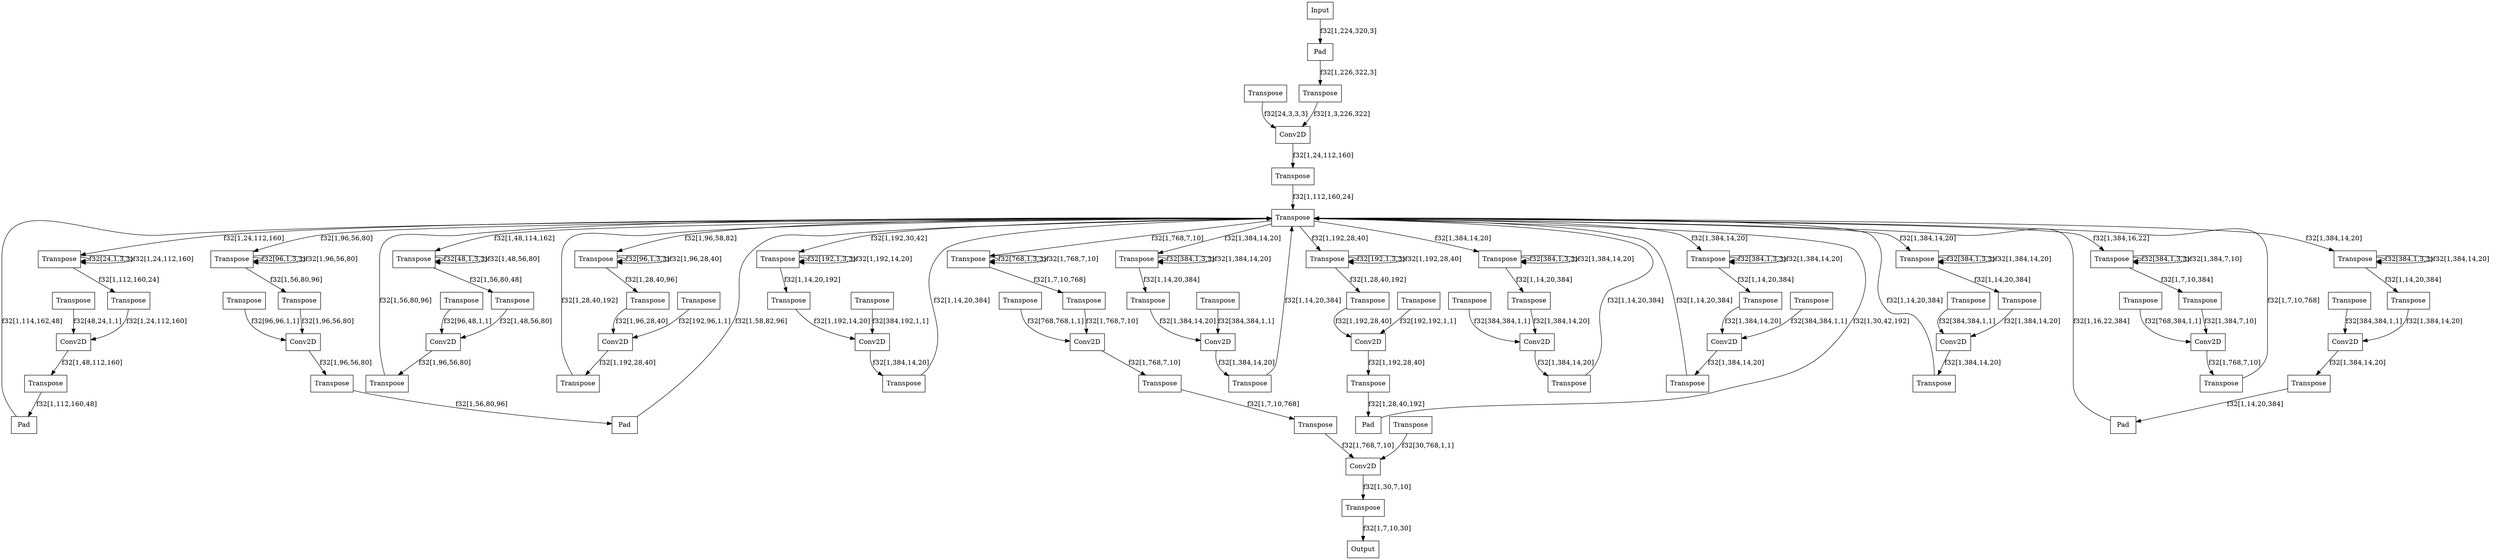 digraph "graph" {
node [shape="record"]
"mobilenet_0.75_224/conv1_pad/Pad" [label="{Pad}"]
"mobilenet_0.75_224/conv1_relu/Relu6/in_tp" [label="{Transpose}"]
"mobilenet_0.75_224/conv1_relu/Relu6/weights_tp" [label="{Transpose}"]
"mobilenet_0.75_224/conv1_relu/Relu6/conv" [label="{Conv2D}"]
"mobilenet_0.75_224/conv1_relu/Relu6/out_tp" [label="{Transpose}"]
"" [label="{Transpose}"]
"mobilenet_0.75_224/conv_dw_1_relu/Relu6" [label="{Transpose}"]
"mobilenet_0.75_224/conv_dw_1_relu/Relu6" [label="{Conv2D}"]
"mobilenet_0.75_224/conv_dw_1_relu/Relu6" [label="{Transpose}"]
"mobilenet_0.75_224/conv_pw_1_relu/Relu6/in_tp" [label="{Transpose}"]
"mobilenet_0.75_224/conv_pw_1_relu/Relu6/weights_tp" [label="{Transpose}"]
"mobilenet_0.75_224/conv_pw_1_relu/Relu6/conv" [label="{Conv2D}"]
"mobilenet_0.75_224/conv_pw_1_relu/Relu6/out_tp" [label="{Transpose}"]
"mobilenet_0.75_224/conv_pad_2/Pad" [label="{Pad}"]
"" [label="{Transpose}"]
"mobilenet_0.75_224/conv_dw_2_relu/Relu6" [label="{Transpose}"]
"mobilenet_0.75_224/conv_dw_2_relu/Relu6" [label="{Conv2D}"]
"mobilenet_0.75_224/conv_dw_2_relu/Relu6" [label="{Transpose}"]
"mobilenet_0.75_224/conv_pw_2_relu/Relu6/in_tp" [label="{Transpose}"]
"mobilenet_0.75_224/conv_pw_2_relu/Relu6/weights_tp" [label="{Transpose}"]
"mobilenet_0.75_224/conv_pw_2_relu/Relu6/conv" [label="{Conv2D}"]
"mobilenet_0.75_224/conv_pw_2_relu/Relu6/out_tp" [label="{Transpose}"]
"" [label="{Transpose}"]
"mobilenet_0.75_224/conv_dw_3_relu/Relu6" [label="{Transpose}"]
"mobilenet_0.75_224/conv_dw_3_relu/Relu6" [label="{Conv2D}"]
"mobilenet_0.75_224/conv_dw_3_relu/Relu6" [label="{Transpose}"]
"mobilenet_0.75_224/conv_pw_3_relu/Relu6/in_tp" [label="{Transpose}"]
"mobilenet_0.75_224/conv_pw_3_relu/Relu6/weights_tp" [label="{Transpose}"]
"mobilenet_0.75_224/conv_pw_3_relu/Relu6/conv" [label="{Conv2D}"]
"mobilenet_0.75_224/conv_pw_3_relu/Relu6/out_tp" [label="{Transpose}"]
"mobilenet_0.75_224/conv_pad_4/Pad" [label="{Pad}"]
"" [label="{Transpose}"]
"mobilenet_0.75_224/conv_dw_4_relu/Relu6" [label="{Transpose}"]
"mobilenet_0.75_224/conv_dw_4_relu/Relu6" [label="{Conv2D}"]
"mobilenet_0.75_224/conv_dw_4_relu/Relu6" [label="{Transpose}"]
"mobilenet_0.75_224/conv_pw_4_relu/Relu6/in_tp" [label="{Transpose}"]
"mobilenet_0.75_224/conv_pw_4_relu/Relu6/weights_tp" [label="{Transpose}"]
"mobilenet_0.75_224/conv_pw_4_relu/Relu6/conv" [label="{Conv2D}"]
"mobilenet_0.75_224/conv_pw_4_relu/Relu6/out_tp" [label="{Transpose}"]
"" [label="{Transpose}"]
"mobilenet_0.75_224/conv_dw_5_relu/Relu6" [label="{Transpose}"]
"mobilenet_0.75_224/conv_dw_5_relu/Relu6" [label="{Conv2D}"]
"mobilenet_0.75_224/conv_dw_5_relu/Relu6" [label="{Transpose}"]
"mobilenet_0.75_224/conv_pw_5_relu/Relu6/in_tp" [label="{Transpose}"]
"mobilenet_0.75_224/conv_pw_5_relu/Relu6/weights_tp" [label="{Transpose}"]
"mobilenet_0.75_224/conv_pw_5_relu/Relu6/conv" [label="{Conv2D}"]
"mobilenet_0.75_224/conv_pw_5_relu/Relu6/out_tp" [label="{Transpose}"]
"mobilenet_0.75_224/conv_pad_6/Pad" [label="{Pad}"]
"" [label="{Transpose}"]
"mobilenet_0.75_224/conv_dw_6_relu/Relu6" [label="{Transpose}"]
"mobilenet_0.75_224/conv_dw_6_relu/Relu6" [label="{Conv2D}"]
"mobilenet_0.75_224/conv_dw_6_relu/Relu6" [label="{Transpose}"]
"mobilenet_0.75_224/conv_pw_6_relu/Relu6/in_tp" [label="{Transpose}"]
"mobilenet_0.75_224/conv_pw_6_relu/Relu6/weights_tp" [label="{Transpose}"]
"mobilenet_0.75_224/conv_pw_6_relu/Relu6/conv" [label="{Conv2D}"]
"mobilenet_0.75_224/conv_pw_6_relu/Relu6/out_tp" [label="{Transpose}"]
"" [label="{Transpose}"]
"mobilenet_0.75_224/conv_dw_7_relu/Relu6" [label="{Transpose}"]
"mobilenet_0.75_224/conv_dw_7_relu/Relu6" [label="{Conv2D}"]
"mobilenet_0.75_224/conv_dw_7_relu/Relu6" [label="{Transpose}"]
"mobilenet_0.75_224/conv_pw_7_relu/Relu6/in_tp" [label="{Transpose}"]
"mobilenet_0.75_224/conv_pw_7_relu/Relu6/weights_tp" [label="{Transpose}"]
"mobilenet_0.75_224/conv_pw_7_relu/Relu6/conv" [label="{Conv2D}"]
"mobilenet_0.75_224/conv_pw_7_relu/Relu6/out_tp" [label="{Transpose}"]
"" [label="{Transpose}"]
"mobilenet_0.75_224/conv_dw_8_relu/Relu6" [label="{Transpose}"]
"mobilenet_0.75_224/conv_dw_8_relu/Relu6" [label="{Conv2D}"]
"mobilenet_0.75_224/conv_dw_8_relu/Relu6" [label="{Transpose}"]
"mobilenet_0.75_224/conv_pw_8_relu/Relu6/in_tp" [label="{Transpose}"]
"mobilenet_0.75_224/conv_pw_8_relu/Relu6/weights_tp" [label="{Transpose}"]
"mobilenet_0.75_224/conv_pw_8_relu/Relu6/conv" [label="{Conv2D}"]
"mobilenet_0.75_224/conv_pw_8_relu/Relu6/out_tp" [label="{Transpose}"]
"" [label="{Transpose}"]
"mobilenet_0.75_224/conv_dw_9_relu/Relu6" [label="{Transpose}"]
"mobilenet_0.75_224/conv_dw_9_relu/Relu6" [label="{Conv2D}"]
"mobilenet_0.75_224/conv_dw_9_relu/Relu6" [label="{Transpose}"]
"mobilenet_0.75_224/conv_pw_9_relu/Relu6/in_tp" [label="{Transpose}"]
"mobilenet_0.75_224/conv_pw_9_relu/Relu6/weights_tp" [label="{Transpose}"]
"mobilenet_0.75_224/conv_pw_9_relu/Relu6/conv" [label="{Conv2D}"]
"mobilenet_0.75_224/conv_pw_9_relu/Relu6/out_tp" [label="{Transpose}"]
"" [label="{Transpose}"]
"mobilenet_0.75_224/conv_dw_10_relu/Relu6" [label="{Transpose}"]
"mobilenet_0.75_224/conv_dw_10_relu/Relu6" [label="{Conv2D}"]
"mobilenet_0.75_224/conv_dw_10_relu/Relu6" [label="{Transpose}"]
"mobilenet_0.75_224/conv_pw_10_relu/Relu6/in_tp" [label="{Transpose}"]
"mobilenet_0.75_224/conv_pw_10_relu/Relu6/weights_tp" [label="{Transpose}"]
"mobilenet_0.75_224/conv_pw_10_relu/Relu6/conv" [label="{Conv2D}"]
"mobilenet_0.75_224/conv_pw_10_relu/Relu6/out_tp" [label="{Transpose}"]
"" [label="{Transpose}"]
"mobilenet_0.75_224/conv_dw_11_relu/Relu6" [label="{Transpose}"]
"mobilenet_0.75_224/conv_dw_11_relu/Relu6" [label="{Conv2D}"]
"mobilenet_0.75_224/conv_dw_11_relu/Relu6" [label="{Transpose}"]
"mobilenet_0.75_224/conv_pw_11_relu/Relu6/in_tp" [label="{Transpose}"]
"mobilenet_0.75_224/conv_pw_11_relu/Relu6/weights_tp" [label="{Transpose}"]
"mobilenet_0.75_224/conv_pw_11_relu/Relu6/conv" [label="{Conv2D}"]
"mobilenet_0.75_224/conv_pw_11_relu/Relu6/out_tp" [label="{Transpose}"]
"mobilenet_0.75_224/conv_pad_12/Pad" [label="{Pad}"]
"" [label="{Transpose}"]
"mobilenet_0.75_224/conv_dw_12_relu/Relu6" [label="{Transpose}"]
"mobilenet_0.75_224/conv_dw_12_relu/Relu6" [label="{Conv2D}"]
"mobilenet_0.75_224/conv_dw_12_relu/Relu6" [label="{Transpose}"]
"mobilenet_0.75_224/conv_pw_12_relu/Relu6/in_tp" [label="{Transpose}"]
"mobilenet_0.75_224/conv_pw_12_relu/Relu6/weights_tp" [label="{Transpose}"]
"mobilenet_0.75_224/conv_pw_12_relu/Relu6/conv" [label="{Conv2D}"]
"mobilenet_0.75_224/conv_pw_12_relu/Relu6/out_tp" [label="{Transpose}"]
"" [label="{Transpose}"]
"mobilenet_0.75_224/conv_dw_13_relu/Relu6" [label="{Transpose}"]
"mobilenet_0.75_224/conv_dw_13_relu/Relu6" [label="{Conv2D}"]
"mobilenet_0.75_224/conv_dw_13_relu/Relu6" [label="{Transpose}"]
"mobilenet_0.75_224/conv_pw_13_relu/Relu6/in_tp" [label="{Transpose}"]
"mobilenet_0.75_224/conv_pw_13_relu/Relu6/weights_tp" [label="{Transpose}"]
"mobilenet_0.75_224/conv_pw_13_relu/Relu6/conv" [label="{Conv2D}"]
"mobilenet_0.75_224/conv_pw_13_relu/Relu6/out_tp" [label="{Transpose}"]
"detection_layer_30/BiasAdd/in_tp" [label="{Transpose}"]
"detection_layer_30/BiasAdd/weights_tp" [label="{Transpose}"]
"detection_layer_30/BiasAdd/conv" [label="{Conv2D}"]
"detection_layer_30/BiasAdd/out_tp" [label="{Transpose}"]
"input_1" [label="{Input}"]
"detection_layer_30/BiasAdd" [label="{Output}"]
"mobilenet_0.75_224/conv1_pad/Pad"->"mobilenet_0.75_224/conv1_relu/Relu6/in_tp" [label="f32[1,226,322,3]"]
"mobilenet_0.75_224/conv1_relu/Relu6/in_tp"->"mobilenet_0.75_224/conv1_relu/Relu6/conv" [label="f32[1,3,226,322]"]
"mobilenet_0.75_224/conv1_relu/Relu6/weights_tp"->"mobilenet_0.75_224/conv1_relu/Relu6/conv" [label="f32[24,3,3,3]"]
"mobilenet_0.75_224/conv1_relu/Relu6/conv"->"mobilenet_0.75_224/conv1_relu/Relu6/out_tp" [label="f32[1,24,112,160]"]
"mobilenet_0.75_224/conv1_relu/Relu6/out_tp"->"" [label="f32[1,112,160,24]"]
""->"mobilenet_0.75_224/conv_dw_1_relu/Relu6" [label="f32[1,24,112,160]"]
"mobilenet_0.75_224/conv_dw_1_relu/Relu6"->"mobilenet_0.75_224/conv_dw_1_relu/Relu6" [label="f32[24,1,3,3]"]
"mobilenet_0.75_224/conv_dw_1_relu/Relu6"->"mobilenet_0.75_224/conv_dw_1_relu/Relu6" [label="f32[1,24,112,160]"]
"mobilenet_0.75_224/conv_dw_1_relu/Relu6"->"mobilenet_0.75_224/conv_pw_1_relu/Relu6/in_tp" [label="f32[1,112,160,24]"]
"mobilenet_0.75_224/conv_pw_1_relu/Relu6/in_tp"->"mobilenet_0.75_224/conv_pw_1_relu/Relu6/conv" [label="f32[1,24,112,160]"]
"mobilenet_0.75_224/conv_pw_1_relu/Relu6/weights_tp"->"mobilenet_0.75_224/conv_pw_1_relu/Relu6/conv" [label="f32[48,24,1,1]"]
"mobilenet_0.75_224/conv_pw_1_relu/Relu6/conv"->"mobilenet_0.75_224/conv_pw_1_relu/Relu6/out_tp" [label="f32[1,48,112,160]"]
"mobilenet_0.75_224/conv_pw_1_relu/Relu6/out_tp"->"mobilenet_0.75_224/conv_pad_2/Pad" [label="f32[1,112,160,48]"]
"mobilenet_0.75_224/conv_pad_2/Pad"->"" [label="f32[1,114,162,48]"]
""->"mobilenet_0.75_224/conv_dw_2_relu/Relu6" [label="f32[1,48,114,162]"]
"mobilenet_0.75_224/conv_dw_2_relu/Relu6"->"mobilenet_0.75_224/conv_dw_2_relu/Relu6" [label="f32[48,1,3,3]"]
"mobilenet_0.75_224/conv_dw_2_relu/Relu6"->"mobilenet_0.75_224/conv_dw_2_relu/Relu6" [label="f32[1,48,56,80]"]
"mobilenet_0.75_224/conv_dw_2_relu/Relu6"->"mobilenet_0.75_224/conv_pw_2_relu/Relu6/in_tp" [label="f32[1,56,80,48]"]
"mobilenet_0.75_224/conv_pw_2_relu/Relu6/in_tp"->"mobilenet_0.75_224/conv_pw_2_relu/Relu6/conv" [label="f32[1,48,56,80]"]
"mobilenet_0.75_224/conv_pw_2_relu/Relu6/weights_tp"->"mobilenet_0.75_224/conv_pw_2_relu/Relu6/conv" [label="f32[96,48,1,1]"]
"mobilenet_0.75_224/conv_pw_2_relu/Relu6/conv"->"mobilenet_0.75_224/conv_pw_2_relu/Relu6/out_tp" [label="f32[1,96,56,80]"]
"mobilenet_0.75_224/conv_pw_2_relu/Relu6/out_tp"->"" [label="f32[1,56,80,96]"]
""->"mobilenet_0.75_224/conv_dw_3_relu/Relu6" [label="f32[1,96,56,80]"]
"mobilenet_0.75_224/conv_dw_3_relu/Relu6"->"mobilenet_0.75_224/conv_dw_3_relu/Relu6" [label="f32[96,1,3,3]"]
"mobilenet_0.75_224/conv_dw_3_relu/Relu6"->"mobilenet_0.75_224/conv_dw_3_relu/Relu6" [label="f32[1,96,56,80]"]
"mobilenet_0.75_224/conv_dw_3_relu/Relu6"->"mobilenet_0.75_224/conv_pw_3_relu/Relu6/in_tp" [label="f32[1,56,80,96]"]
"mobilenet_0.75_224/conv_pw_3_relu/Relu6/in_tp"->"mobilenet_0.75_224/conv_pw_3_relu/Relu6/conv" [label="f32[1,96,56,80]"]
"mobilenet_0.75_224/conv_pw_3_relu/Relu6/weights_tp"->"mobilenet_0.75_224/conv_pw_3_relu/Relu6/conv" [label="f32[96,96,1,1]"]
"mobilenet_0.75_224/conv_pw_3_relu/Relu6/conv"->"mobilenet_0.75_224/conv_pw_3_relu/Relu6/out_tp" [label="f32[1,96,56,80]"]
"mobilenet_0.75_224/conv_pw_3_relu/Relu6/out_tp"->"mobilenet_0.75_224/conv_pad_4/Pad" [label="f32[1,56,80,96]"]
"mobilenet_0.75_224/conv_pad_4/Pad"->"" [label="f32[1,58,82,96]"]
""->"mobilenet_0.75_224/conv_dw_4_relu/Relu6" [label="f32[1,96,58,82]"]
"mobilenet_0.75_224/conv_dw_4_relu/Relu6"->"mobilenet_0.75_224/conv_dw_4_relu/Relu6" [label="f32[96,1,3,3]"]
"mobilenet_0.75_224/conv_dw_4_relu/Relu6"->"mobilenet_0.75_224/conv_dw_4_relu/Relu6" [label="f32[1,96,28,40]"]
"mobilenet_0.75_224/conv_dw_4_relu/Relu6"->"mobilenet_0.75_224/conv_pw_4_relu/Relu6/in_tp" [label="f32[1,28,40,96]"]
"mobilenet_0.75_224/conv_pw_4_relu/Relu6/in_tp"->"mobilenet_0.75_224/conv_pw_4_relu/Relu6/conv" [label="f32[1,96,28,40]"]
"mobilenet_0.75_224/conv_pw_4_relu/Relu6/weights_tp"->"mobilenet_0.75_224/conv_pw_4_relu/Relu6/conv" [label="f32[192,96,1,1]"]
"mobilenet_0.75_224/conv_pw_4_relu/Relu6/conv"->"mobilenet_0.75_224/conv_pw_4_relu/Relu6/out_tp" [label="f32[1,192,28,40]"]
"mobilenet_0.75_224/conv_pw_4_relu/Relu6/out_tp"->"" [label="f32[1,28,40,192]"]
""->"mobilenet_0.75_224/conv_dw_5_relu/Relu6" [label="f32[1,192,28,40]"]
"mobilenet_0.75_224/conv_dw_5_relu/Relu6"->"mobilenet_0.75_224/conv_dw_5_relu/Relu6" [label="f32[192,1,3,3]"]
"mobilenet_0.75_224/conv_dw_5_relu/Relu6"->"mobilenet_0.75_224/conv_dw_5_relu/Relu6" [label="f32[1,192,28,40]"]
"mobilenet_0.75_224/conv_dw_5_relu/Relu6"->"mobilenet_0.75_224/conv_pw_5_relu/Relu6/in_tp" [label="f32[1,28,40,192]"]
"mobilenet_0.75_224/conv_pw_5_relu/Relu6/in_tp"->"mobilenet_0.75_224/conv_pw_5_relu/Relu6/conv" [label="f32[1,192,28,40]"]
"mobilenet_0.75_224/conv_pw_5_relu/Relu6/weights_tp"->"mobilenet_0.75_224/conv_pw_5_relu/Relu6/conv" [label="f32[192,192,1,1]"]
"mobilenet_0.75_224/conv_pw_5_relu/Relu6/conv"->"mobilenet_0.75_224/conv_pw_5_relu/Relu6/out_tp" [label="f32[1,192,28,40]"]
"mobilenet_0.75_224/conv_pw_5_relu/Relu6/out_tp"->"mobilenet_0.75_224/conv_pad_6/Pad" [label="f32[1,28,40,192]"]
"mobilenet_0.75_224/conv_pad_6/Pad"->"" [label="f32[1,30,42,192]"]
""->"mobilenet_0.75_224/conv_dw_6_relu/Relu6" [label="f32[1,192,30,42]"]
"mobilenet_0.75_224/conv_dw_6_relu/Relu6"->"mobilenet_0.75_224/conv_dw_6_relu/Relu6" [label="f32[192,1,3,3]"]
"mobilenet_0.75_224/conv_dw_6_relu/Relu6"->"mobilenet_0.75_224/conv_dw_6_relu/Relu6" [label="f32[1,192,14,20]"]
"mobilenet_0.75_224/conv_dw_6_relu/Relu6"->"mobilenet_0.75_224/conv_pw_6_relu/Relu6/in_tp" [label="f32[1,14,20,192]"]
"mobilenet_0.75_224/conv_pw_6_relu/Relu6/in_tp"->"mobilenet_0.75_224/conv_pw_6_relu/Relu6/conv" [label="f32[1,192,14,20]"]
"mobilenet_0.75_224/conv_pw_6_relu/Relu6/weights_tp"->"mobilenet_0.75_224/conv_pw_6_relu/Relu6/conv" [label="f32[384,192,1,1]"]
"mobilenet_0.75_224/conv_pw_6_relu/Relu6/conv"->"mobilenet_0.75_224/conv_pw_6_relu/Relu6/out_tp" [label="f32[1,384,14,20]"]
"mobilenet_0.75_224/conv_pw_6_relu/Relu6/out_tp"->"" [label="f32[1,14,20,384]"]
""->"mobilenet_0.75_224/conv_dw_7_relu/Relu6" [label="f32[1,384,14,20]"]
"mobilenet_0.75_224/conv_dw_7_relu/Relu6"->"mobilenet_0.75_224/conv_dw_7_relu/Relu6" [label="f32[384,1,3,3]"]
"mobilenet_0.75_224/conv_dw_7_relu/Relu6"->"mobilenet_0.75_224/conv_dw_7_relu/Relu6" [label="f32[1,384,14,20]"]
"mobilenet_0.75_224/conv_dw_7_relu/Relu6"->"mobilenet_0.75_224/conv_pw_7_relu/Relu6/in_tp" [label="f32[1,14,20,384]"]
"mobilenet_0.75_224/conv_pw_7_relu/Relu6/in_tp"->"mobilenet_0.75_224/conv_pw_7_relu/Relu6/conv" [label="f32[1,384,14,20]"]
"mobilenet_0.75_224/conv_pw_7_relu/Relu6/weights_tp"->"mobilenet_0.75_224/conv_pw_7_relu/Relu6/conv" [label="f32[384,384,1,1]"]
"mobilenet_0.75_224/conv_pw_7_relu/Relu6/conv"->"mobilenet_0.75_224/conv_pw_7_relu/Relu6/out_tp" [label="f32[1,384,14,20]"]
"mobilenet_0.75_224/conv_pw_7_relu/Relu6/out_tp"->"" [label="f32[1,14,20,384]"]
""->"mobilenet_0.75_224/conv_dw_8_relu/Relu6" [label="f32[1,384,14,20]"]
"mobilenet_0.75_224/conv_dw_8_relu/Relu6"->"mobilenet_0.75_224/conv_dw_8_relu/Relu6" [label="f32[384,1,3,3]"]
"mobilenet_0.75_224/conv_dw_8_relu/Relu6"->"mobilenet_0.75_224/conv_dw_8_relu/Relu6" [label="f32[1,384,14,20]"]
"mobilenet_0.75_224/conv_dw_8_relu/Relu6"->"mobilenet_0.75_224/conv_pw_8_relu/Relu6/in_tp" [label="f32[1,14,20,384]"]
"mobilenet_0.75_224/conv_pw_8_relu/Relu6/in_tp"->"mobilenet_0.75_224/conv_pw_8_relu/Relu6/conv" [label="f32[1,384,14,20]"]
"mobilenet_0.75_224/conv_pw_8_relu/Relu6/weights_tp"->"mobilenet_0.75_224/conv_pw_8_relu/Relu6/conv" [label="f32[384,384,1,1]"]
"mobilenet_0.75_224/conv_pw_8_relu/Relu6/conv"->"mobilenet_0.75_224/conv_pw_8_relu/Relu6/out_tp" [label="f32[1,384,14,20]"]
"mobilenet_0.75_224/conv_pw_8_relu/Relu6/out_tp"->"" [label="f32[1,14,20,384]"]
""->"mobilenet_0.75_224/conv_dw_9_relu/Relu6" [label="f32[1,384,14,20]"]
"mobilenet_0.75_224/conv_dw_9_relu/Relu6"->"mobilenet_0.75_224/conv_dw_9_relu/Relu6" [label="f32[384,1,3,3]"]
"mobilenet_0.75_224/conv_dw_9_relu/Relu6"->"mobilenet_0.75_224/conv_dw_9_relu/Relu6" [label="f32[1,384,14,20]"]
"mobilenet_0.75_224/conv_dw_9_relu/Relu6"->"mobilenet_0.75_224/conv_pw_9_relu/Relu6/in_tp" [label="f32[1,14,20,384]"]
"mobilenet_0.75_224/conv_pw_9_relu/Relu6/in_tp"->"mobilenet_0.75_224/conv_pw_9_relu/Relu6/conv" [label="f32[1,384,14,20]"]
"mobilenet_0.75_224/conv_pw_9_relu/Relu6/weights_tp"->"mobilenet_0.75_224/conv_pw_9_relu/Relu6/conv" [label="f32[384,384,1,1]"]
"mobilenet_0.75_224/conv_pw_9_relu/Relu6/conv"->"mobilenet_0.75_224/conv_pw_9_relu/Relu6/out_tp" [label="f32[1,384,14,20]"]
"mobilenet_0.75_224/conv_pw_9_relu/Relu6/out_tp"->"" [label="f32[1,14,20,384]"]
""->"mobilenet_0.75_224/conv_dw_10_relu/Relu6" [label="f32[1,384,14,20]"]
"mobilenet_0.75_224/conv_dw_10_relu/Relu6"->"mobilenet_0.75_224/conv_dw_10_relu/Relu6" [label="f32[384,1,3,3]"]
"mobilenet_0.75_224/conv_dw_10_relu/Relu6"->"mobilenet_0.75_224/conv_dw_10_relu/Relu6" [label="f32[1,384,14,20]"]
"mobilenet_0.75_224/conv_dw_10_relu/Relu6"->"mobilenet_0.75_224/conv_pw_10_relu/Relu6/in_tp" [label="f32[1,14,20,384]"]
"mobilenet_0.75_224/conv_pw_10_relu/Relu6/in_tp"->"mobilenet_0.75_224/conv_pw_10_relu/Relu6/conv" [label="f32[1,384,14,20]"]
"mobilenet_0.75_224/conv_pw_10_relu/Relu6/weights_tp"->"mobilenet_0.75_224/conv_pw_10_relu/Relu6/conv" [label="f32[384,384,1,1]"]
"mobilenet_0.75_224/conv_pw_10_relu/Relu6/conv"->"mobilenet_0.75_224/conv_pw_10_relu/Relu6/out_tp" [label="f32[1,384,14,20]"]
"mobilenet_0.75_224/conv_pw_10_relu/Relu6/out_tp"->"" [label="f32[1,14,20,384]"]
""->"mobilenet_0.75_224/conv_dw_11_relu/Relu6" [label="f32[1,384,14,20]"]
"mobilenet_0.75_224/conv_dw_11_relu/Relu6"->"mobilenet_0.75_224/conv_dw_11_relu/Relu6" [label="f32[384,1,3,3]"]
"mobilenet_0.75_224/conv_dw_11_relu/Relu6"->"mobilenet_0.75_224/conv_dw_11_relu/Relu6" [label="f32[1,384,14,20]"]
"mobilenet_0.75_224/conv_dw_11_relu/Relu6"->"mobilenet_0.75_224/conv_pw_11_relu/Relu6/in_tp" [label="f32[1,14,20,384]"]
"mobilenet_0.75_224/conv_pw_11_relu/Relu6/in_tp"->"mobilenet_0.75_224/conv_pw_11_relu/Relu6/conv" [label="f32[1,384,14,20]"]
"mobilenet_0.75_224/conv_pw_11_relu/Relu6/weights_tp"->"mobilenet_0.75_224/conv_pw_11_relu/Relu6/conv" [label="f32[384,384,1,1]"]
"mobilenet_0.75_224/conv_pw_11_relu/Relu6/conv"->"mobilenet_0.75_224/conv_pw_11_relu/Relu6/out_tp" [label="f32[1,384,14,20]"]
"mobilenet_0.75_224/conv_pw_11_relu/Relu6/out_tp"->"mobilenet_0.75_224/conv_pad_12/Pad" [label="f32[1,14,20,384]"]
"mobilenet_0.75_224/conv_pad_12/Pad"->"" [label="f32[1,16,22,384]"]
""->"mobilenet_0.75_224/conv_dw_12_relu/Relu6" [label="f32[1,384,16,22]"]
"mobilenet_0.75_224/conv_dw_12_relu/Relu6"->"mobilenet_0.75_224/conv_dw_12_relu/Relu6" [label="f32[384,1,3,3]"]
"mobilenet_0.75_224/conv_dw_12_relu/Relu6"->"mobilenet_0.75_224/conv_dw_12_relu/Relu6" [label="f32[1,384,7,10]"]
"mobilenet_0.75_224/conv_dw_12_relu/Relu6"->"mobilenet_0.75_224/conv_pw_12_relu/Relu6/in_tp" [label="f32[1,7,10,384]"]
"mobilenet_0.75_224/conv_pw_12_relu/Relu6/in_tp"->"mobilenet_0.75_224/conv_pw_12_relu/Relu6/conv" [label="f32[1,384,7,10]"]
"mobilenet_0.75_224/conv_pw_12_relu/Relu6/weights_tp"->"mobilenet_0.75_224/conv_pw_12_relu/Relu6/conv" [label="f32[768,384,1,1]"]
"mobilenet_0.75_224/conv_pw_12_relu/Relu6/conv"->"mobilenet_0.75_224/conv_pw_12_relu/Relu6/out_tp" [label="f32[1,768,7,10]"]
"mobilenet_0.75_224/conv_pw_12_relu/Relu6/out_tp"->"" [label="f32[1,7,10,768]"]
""->"mobilenet_0.75_224/conv_dw_13_relu/Relu6" [label="f32[1,768,7,10]"]
"mobilenet_0.75_224/conv_dw_13_relu/Relu6"->"mobilenet_0.75_224/conv_dw_13_relu/Relu6" [label="f32[768,1,3,3]"]
"mobilenet_0.75_224/conv_dw_13_relu/Relu6"->"mobilenet_0.75_224/conv_dw_13_relu/Relu6" [label="f32[1,768,7,10]"]
"mobilenet_0.75_224/conv_dw_13_relu/Relu6"->"mobilenet_0.75_224/conv_pw_13_relu/Relu6/in_tp" [label="f32[1,7,10,768]"]
"mobilenet_0.75_224/conv_pw_13_relu/Relu6/in_tp"->"mobilenet_0.75_224/conv_pw_13_relu/Relu6/conv" [label="f32[1,768,7,10]"]
"mobilenet_0.75_224/conv_pw_13_relu/Relu6/weights_tp"->"mobilenet_0.75_224/conv_pw_13_relu/Relu6/conv" [label="f32[768,768,1,1]"]
"mobilenet_0.75_224/conv_pw_13_relu/Relu6/conv"->"mobilenet_0.75_224/conv_pw_13_relu/Relu6/out_tp" [label="f32[1,768,7,10]"]
"mobilenet_0.75_224/conv_pw_13_relu/Relu6/out_tp"->"detection_layer_30/BiasAdd/in_tp" [label="f32[1,7,10,768]"]
"detection_layer_30/BiasAdd/in_tp"->"detection_layer_30/BiasAdd/conv" [label="f32[1,768,7,10]"]
"detection_layer_30/BiasAdd/weights_tp"->"detection_layer_30/BiasAdd/conv" [label="f32[30,768,1,1]"]
"detection_layer_30/BiasAdd/conv"->"detection_layer_30/BiasAdd/out_tp" [label="f32[1,30,7,10]"]
"detection_layer_30/BiasAdd/out_tp"->"detection_layer_30/BiasAdd" [label="f32[1,7,10,30]"]
"input_1"->"mobilenet_0.75_224/conv1_pad/Pad" [label="f32[1,224,320,3]"]
}
